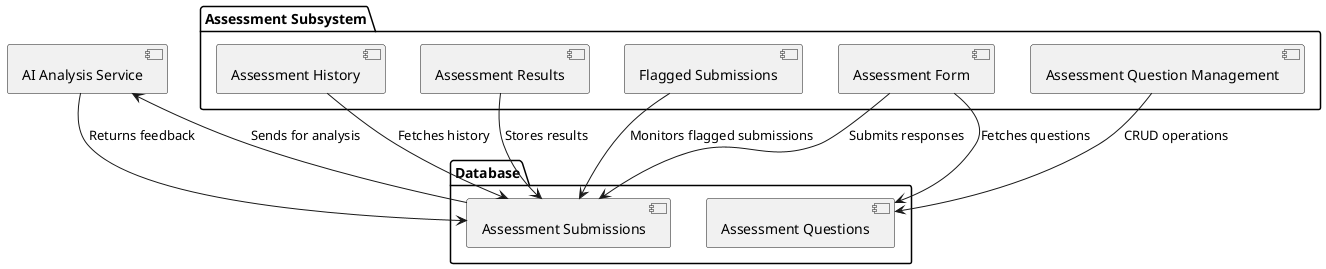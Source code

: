 @startuml Assessment Subsystem

' Component Diagram
package "Assessment Subsystem" {
    [Assessment Form] as form
    [Assessment History] as history
    [Assessment Results] as results
    [Assessment Question Management] as questionMgmt
    [Flagged Submissions] as flagged
}

package "Database" {
    [Assessment Questions] as questionsDB
    [Assessment Submissions] as submissionsDB
}

' Relationships
form --> questionsDB : "Fetches questions"
form --> submissionsDB : "Submits responses"
history --> submissionsDB : "Fetches history"
results --> submissionsDB : "Stores results"
questionMgmt --> questionsDB : "CRUD operations"
flagged --> submissionsDB : "Monitors flagged submissions"

' External Systems
[AI Analysis Service] as aiService
submissionsDB --> aiService : "Sends for analysis"
aiService --> submissionsDB : "Returns feedback"

@enduml